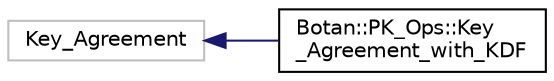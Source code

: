 digraph "Graphical Class Hierarchy"
{
  edge [fontname="Helvetica",fontsize="10",labelfontname="Helvetica",labelfontsize="10"];
  node [fontname="Helvetica",fontsize="10",shape=record];
  rankdir="LR";
  Node481 [label="Key_Agreement",height=0.2,width=0.4,color="grey75", fillcolor="white", style="filled"];
  Node481 -> Node0 [dir="back",color="midnightblue",fontsize="10",style="solid",fontname="Helvetica"];
  Node0 [label="Botan::PK_Ops::Key\l_Agreement_with_KDF",height=0.2,width=0.4,color="black", fillcolor="white", style="filled",URL="$class_botan_1_1_p_k___ops_1_1_key___agreement__with___k_d_f.html"];
}

